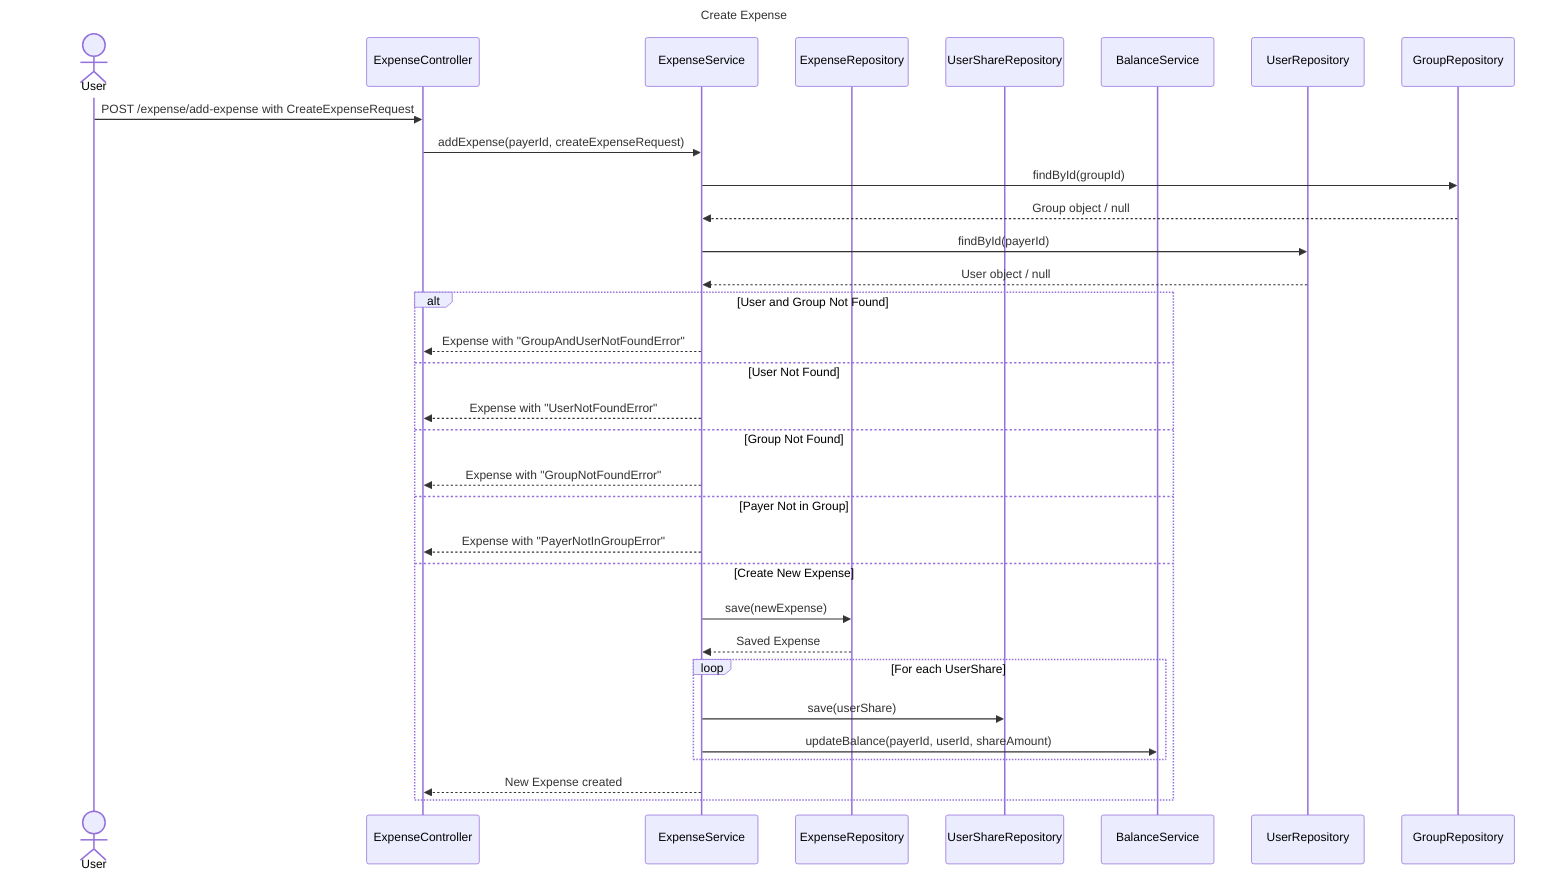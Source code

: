 sequenceDiagram
    title Create Expense
    actor User
    participant ExpenseController
    participant ExpenseService
    participant ExpenseRepository
    participant UserShareRepository
    participant BalanceService
    participant UserRepository
    participant GroupRepository

    User->>ExpenseController: POST /expense/add-expense with CreateExpenseRequest
    ExpenseController->>ExpenseService: addExpense(payerId, createExpenseRequest)
    ExpenseService->>GroupRepository: findById(groupId)
    GroupRepository-->>ExpenseService: Group object / null
    ExpenseService->>UserRepository: findById(payerId)
    UserRepository-->>ExpenseService: User object / null

    alt User and Group Not Found
        ExpenseService-->>ExpenseController: Expense with "GroupAndUserNotFoundError"
    else User Not Found
        ExpenseService-->>ExpenseController: Expense with "UserNotFoundError"
    else Group Not Found
        ExpenseService-->>ExpenseController: Expense with "GroupNotFoundError"
    else Payer Not in Group
        ExpenseService-->>ExpenseController: Expense with "PayerNotInGroupError"
        else Create New Expense
            ExpenseService->>ExpenseRepository: save(newExpense)
            ExpenseRepository-->>ExpenseService: Saved Expense
            loop For each UserShare
                ExpenseService->>UserShareRepository: save(userShare)
                ExpenseService->>BalanceService: updateBalance(payerId, userId, shareAmount)
            end
            ExpenseService-->>ExpenseController: New Expense created
        end